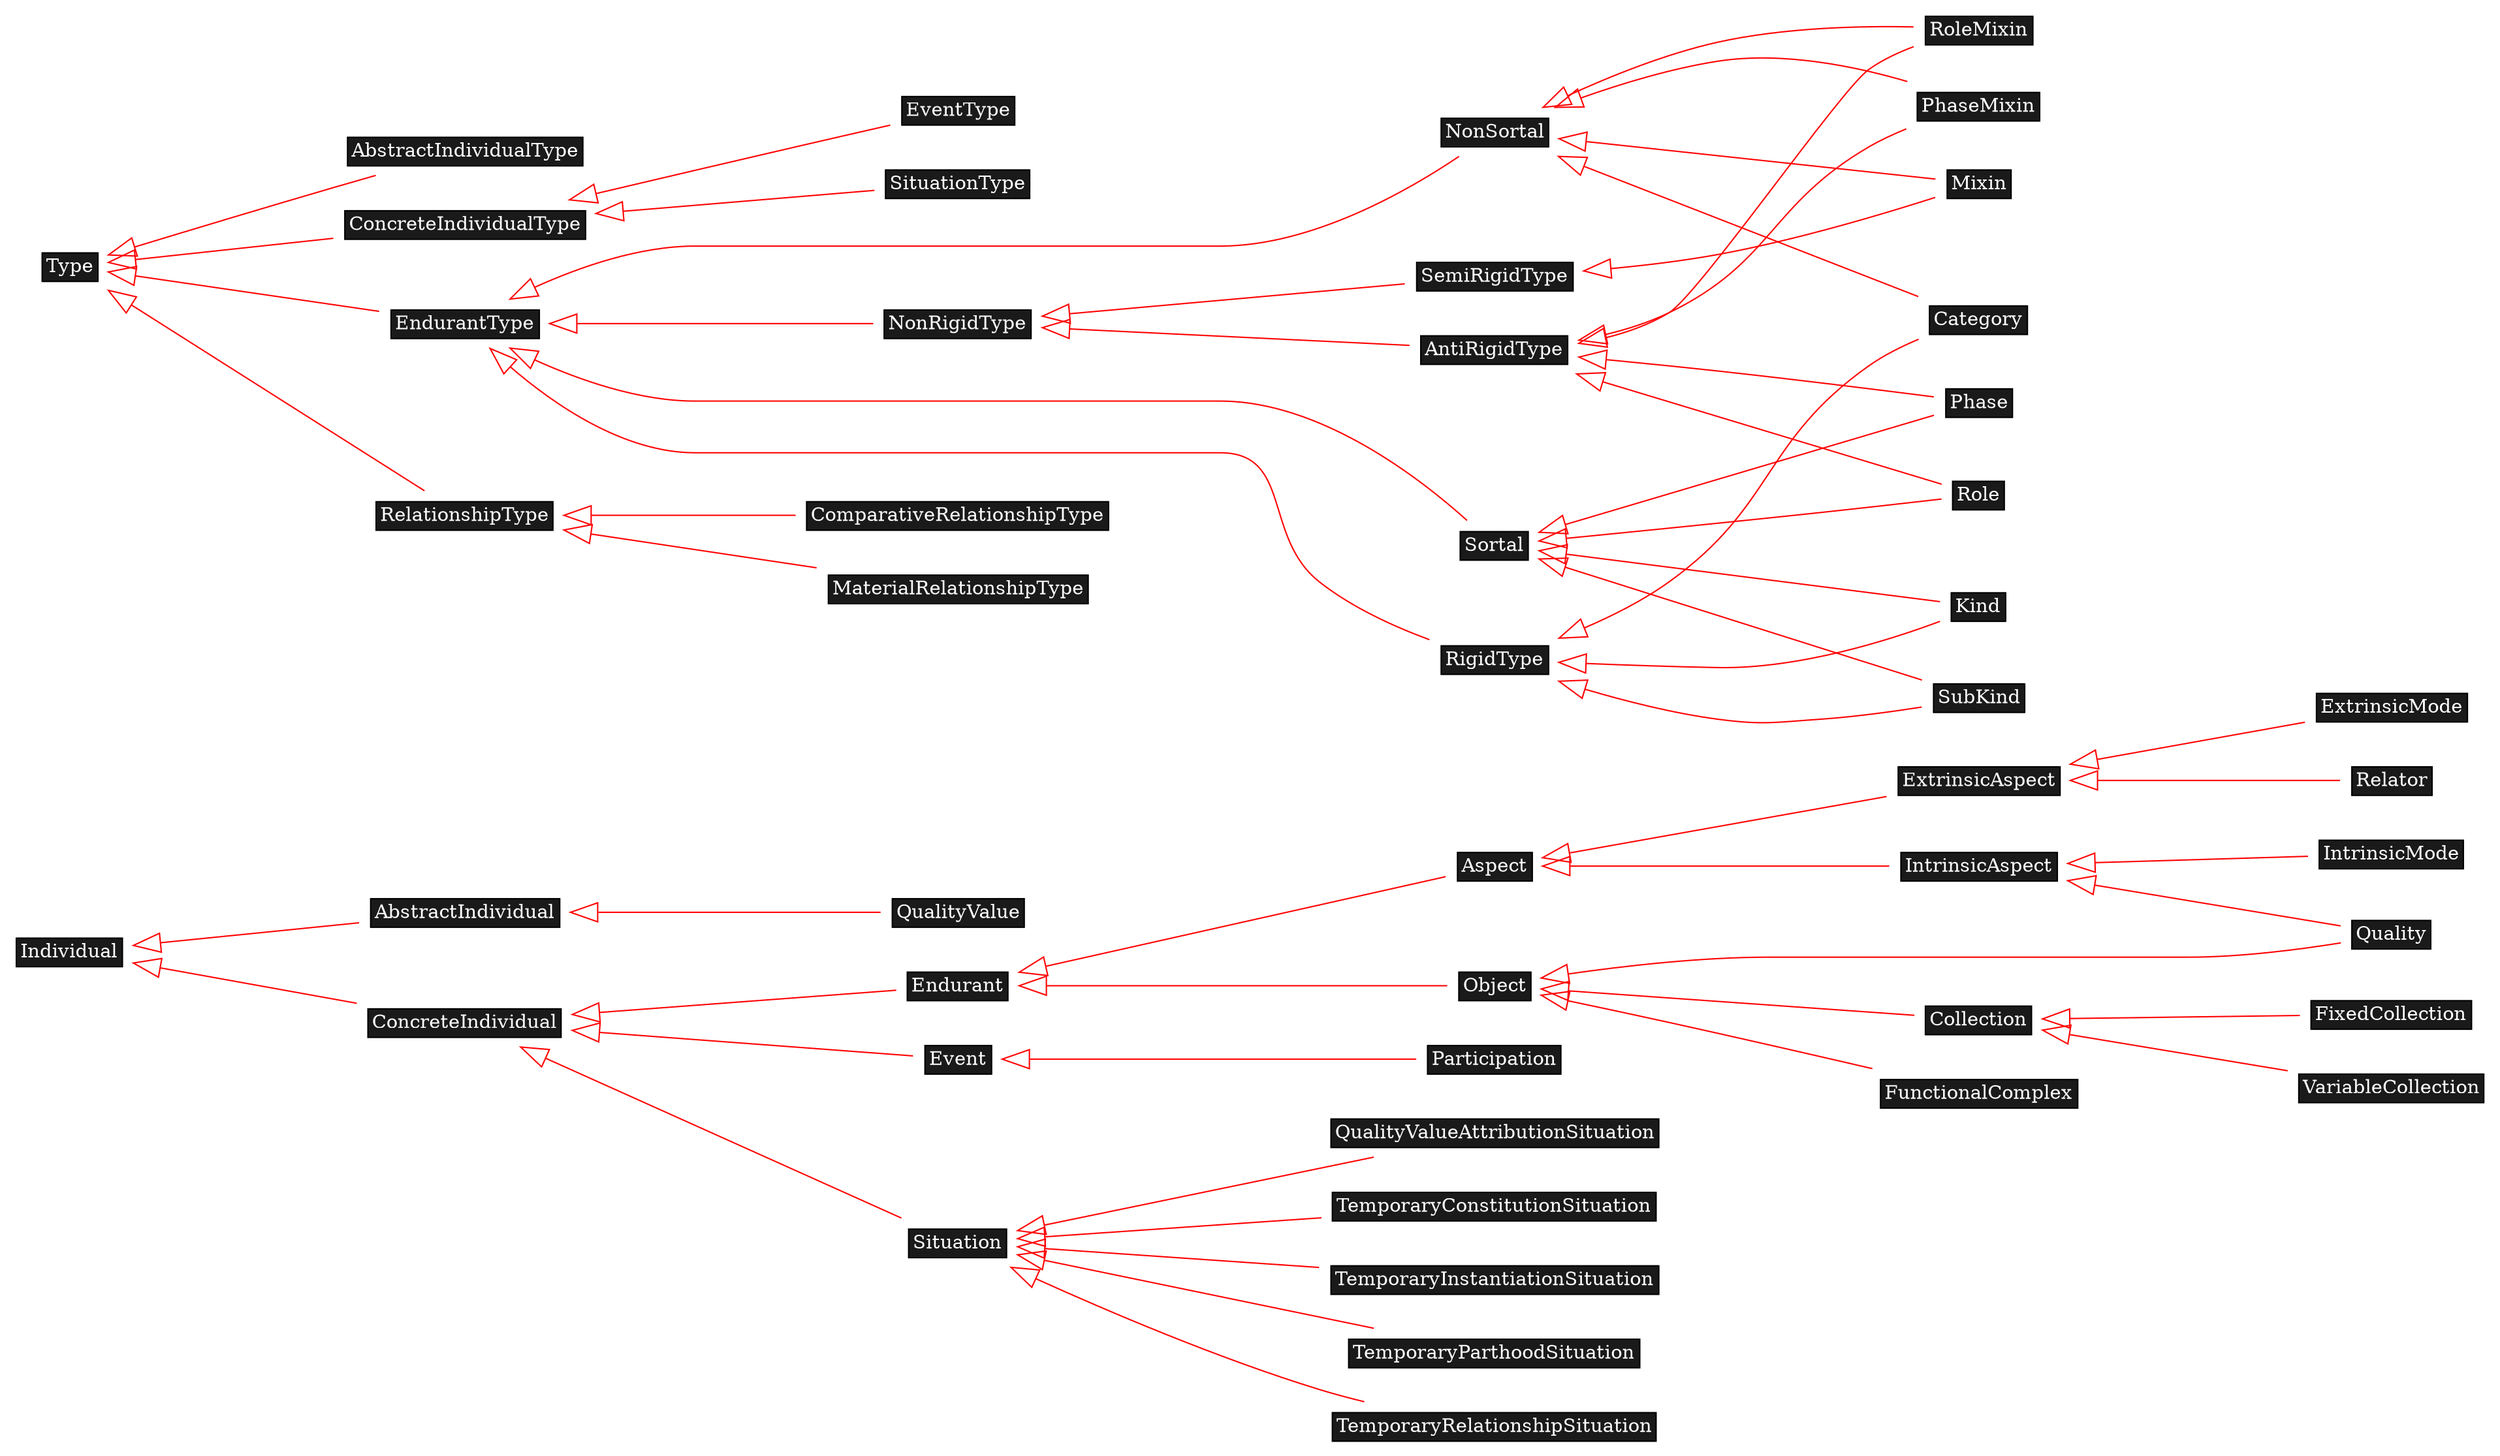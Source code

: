 digraph {
	graph [bgcolor=white,
		rankdir=LR
	];
	node [label="\N"];
	edge [fontsize=11,
		minlen=4
	];
	5856882081075185428	[color=purple,
		label=<<TABLE BGCOLOR="white" COLOR="black" BORDER="0" CELLBORDER="1" CELLSPACING="0"><TR><TD BGCOLOR="gray10" COLOR="black"><FONT COLOR="white">AbstractIndividual</FONT></TD></TR></TABLE>>,
		shape=plaintext];
	3590299170622736379	[color=purple,
		label=<<TABLE BGCOLOR="white" COLOR="black" BORDER="0" CELLBORDER="1" CELLSPACING="0"><TR><TD BGCOLOR="gray10" COLOR="black"><FONT COLOR="white">QualityValue</FONT></TD></TR></TABLE>>,
		shape=plaintext];
	5856882081075185428 -> 3590299170622736379	[arrowsize=2,
		arrowtail=onormal,
		color=red,
		dir=back];
	6160633146359921048	[color=purple,
		label=<<TABLE BGCOLOR="white" COLOR="black" BORDER="0" CELLBORDER="1" CELLSPACING="0"><TR><TD BGCOLOR="gray10" COLOR="black"><FONT COLOR="white">AbstractIndividualType</FONT></TD></TR></TABLE>>,
		shape=plaintext];
	8691271273193143665	[color=purple,
		label=<<TABLE BGCOLOR="white" COLOR="black" BORDER="0" CELLBORDER="1" CELLSPACING="0"><TR><TD BGCOLOR="gray10" COLOR="black"><FONT COLOR="white">AntiRigidType</FONT></TD></TR></TABLE>>,
		shape=plaintext];
	3282696198210124861	[color=purple,
		label=<<TABLE BGCOLOR="white" COLOR="black" BORDER="0" CELLBORDER="1" CELLSPACING="0"><TR><TD BGCOLOR="gray10" COLOR="black"><FONT COLOR="white">Phase</FONT></TD></TR></TABLE>>,
		shape=plaintext];
	8691271273193143665 -> 3282696198210124861	[arrowsize=2,
		arrowtail=onormal,
		color=red,
		dir=back];
	2205619443274748365	[color=purple,
		label=<<TABLE BGCOLOR="white" COLOR="black" BORDER="0" CELLBORDER="1" CELLSPACING="0"><TR><TD BGCOLOR="gray10" COLOR="black"><FONT COLOR="white">PhaseMixin</FONT></TD></TR></TABLE>>,
		shape=plaintext];
	8691271273193143665 -> 2205619443274748365	[arrowsize=2,
		arrowtail=onormal,
		color=red,
		dir=back];
	3671493546891182531	[color=purple,
		label=<<TABLE BGCOLOR="white" COLOR="black" BORDER="0" CELLBORDER="1" CELLSPACING="0"><TR><TD BGCOLOR="gray10" COLOR="black"><FONT COLOR="white">Role</FONT></TD></TR></TABLE>>,
		shape=plaintext];
	8691271273193143665 -> 3671493546891182531	[arrowsize=2,
		arrowtail=onormal,
		color=red,
		dir=back];
	1411714527410712815	[color=purple,
		label=<<TABLE BGCOLOR="white" COLOR="black" BORDER="0" CELLBORDER="1" CELLSPACING="0"><TR><TD BGCOLOR="gray10" COLOR="black"><FONT COLOR="white">RoleMixin</FONT></TD></TR></TABLE>>,
		shape=plaintext];
	8691271273193143665 -> 1411714527410712815	[arrowsize=2,
		arrowtail=onormal,
		color=red,
		dir=back];
	2027021085132007865	[color=purple,
		label=<<TABLE BGCOLOR="white" COLOR="black" BORDER="0" CELLBORDER="1" CELLSPACING="0"><TR><TD BGCOLOR="gray10" COLOR="black"><FONT COLOR="white">Aspect</FONT></TD></TR></TABLE>>,
		shape=plaintext];
	6215809172686331797	[color=purple,
		label=<<TABLE BGCOLOR="white" COLOR="black" BORDER="0" CELLBORDER="1" CELLSPACING="0"><TR><TD BGCOLOR="gray10" COLOR="black"><FONT COLOR="white">ExtrinsicAspect</FONT></TD></TR></TABLE>>,
		shape=plaintext];
	2027021085132007865 -> 6215809172686331797	[arrowsize=2,
		arrowtail=onormal,
		color=red,
		dir=back];
	240060997378797245	[color=purple,
		label=<<TABLE BGCOLOR="white" COLOR="black" BORDER="0" CELLBORDER="1" CELLSPACING="0"><TR><TD BGCOLOR="gray10" COLOR="black"><FONT COLOR="white">IntrinsicAspect</FONT></TD></TR></TABLE>>,
		shape=plaintext];
	2027021085132007865 -> 240060997378797245	[arrowsize=2,
		arrowtail=onormal,
		color=red,
		dir=back];
	7275534580242204871	[color=purple,
		label=<<TABLE BGCOLOR="white" COLOR="black" BORDER="0" CELLBORDER="1" CELLSPACING="0"><TR><TD BGCOLOR="gray10" COLOR="black"><FONT COLOR="white">Category</FONT></TD></TR></TABLE>>,
		shape=plaintext];
	4924602363031977027	[color=purple,
		label=<<TABLE BGCOLOR="white" COLOR="black" BORDER="0" CELLBORDER="1" CELLSPACING="0"><TR><TD BGCOLOR="gray10" COLOR="black"><FONT COLOR="white">Collection</FONT></TD></TR></TABLE>>,
		shape=plaintext];
	6735880787474487548	[color=purple,
		label=<<TABLE BGCOLOR="white" COLOR="black" BORDER="0" CELLBORDER="1" CELLSPACING="0"><TR><TD BGCOLOR="gray10" COLOR="black"><FONT COLOR="white">FixedCollection</FONT></TD></TR></TABLE>>,
		shape=plaintext];
	4924602363031977027 -> 6735880787474487548	[arrowsize=2,
		arrowtail=onormal,
		color=red,
		dir=back];
	7573379776039661269	[color=purple,
		label=<<TABLE BGCOLOR="white" COLOR="black" BORDER="0" CELLBORDER="1" CELLSPACING="0"><TR><TD BGCOLOR="gray10" COLOR="black"><FONT COLOR="white">VariableCollection</FONT></TD></TR></TABLE>>,
		shape=plaintext];
	4924602363031977027 -> 7573379776039661269	[arrowsize=2,
		arrowtail=onormal,
		color=red,
		dir=back];
	2139255808107827119	[color=purple,
		label=<<TABLE BGCOLOR="white" COLOR="black" BORDER="0" CELLBORDER="1" CELLSPACING="0"><TR><TD BGCOLOR="gray10" COLOR="black"><FONT COLOR="white">ComparativeRelationshipType</FONT></TD></TR></TABLE>>,
		shape=plaintext];
	8624874051131411515	[color=purple,
		label=<<TABLE BGCOLOR="white" COLOR="black" BORDER="0" CELLBORDER="1" CELLSPACING="0"><TR><TD BGCOLOR="gray10" COLOR="black"><FONT COLOR="white">ConcreteIndividual</FONT></TD></TR></TABLE>>,
		shape=plaintext];
	2528753729402825468	[color=purple,
		label=<<TABLE BGCOLOR="white" COLOR="black" BORDER="0" CELLBORDER="1" CELLSPACING="0"><TR><TD BGCOLOR="gray10" COLOR="black"><FONT COLOR="white">Endurant</FONT></TD></TR></TABLE>>,
		shape=plaintext];
	8624874051131411515 -> 2528753729402825468	[arrowsize=2,
		arrowtail=onormal,
		color=red,
		dir=back];
	3754214810025567048	[color=purple,
		label=<<TABLE BGCOLOR="white" COLOR="black" BORDER="0" CELLBORDER="1" CELLSPACING="0"><TR><TD BGCOLOR="gray10" COLOR="black"><FONT COLOR="white">Event</FONT></TD></TR></TABLE>>,
		shape=plaintext];
	8624874051131411515 -> 3754214810025567048	[arrowsize=2,
		arrowtail=onormal,
		color=red,
		dir=back];
	1830317527719157972	[color=purple,
		label=<<TABLE BGCOLOR="white" COLOR="black" BORDER="0" CELLBORDER="1" CELLSPACING="0"><TR><TD BGCOLOR="gray10" COLOR="black"><FONT COLOR="white">Situation</FONT></TD></TR></TABLE>>,
		shape=plaintext];
	8624874051131411515 -> 1830317527719157972	[arrowsize=2,
		arrowtail=onormal,
		color=red,
		dir=back];
	7631401457530084391	[color=purple,
		label=<<TABLE BGCOLOR="white" COLOR="black" BORDER="0" CELLBORDER="1" CELLSPACING="0"><TR><TD BGCOLOR="gray10" COLOR="black"><FONT COLOR="white">ConcreteIndividualType</FONT></TD></TR></TABLE>>,
		shape=plaintext];
	6354734839281895276	[color=purple,
		label=<<TABLE BGCOLOR="white" COLOR="black" BORDER="0" CELLBORDER="1" CELLSPACING="0"><TR><TD BGCOLOR="gray10" COLOR="black"><FONT COLOR="white">EventType</FONT></TD></TR></TABLE>>,
		shape=plaintext];
	7631401457530084391 -> 6354734839281895276	[arrowsize=2,
		arrowtail=onormal,
		color=red,
		dir=back];
	8656696001436941488	[color=purple,
		label=<<TABLE BGCOLOR="white" COLOR="black" BORDER="0" CELLBORDER="1" CELLSPACING="0"><TR><TD BGCOLOR="gray10" COLOR="black"><FONT COLOR="white">SituationType</FONT></TD></TR></TABLE>>,
		shape=plaintext];
	7631401457530084391 -> 8656696001436941488	[arrowsize=2,
		arrowtail=onormal,
		color=red,
		dir=back];
	2528753729402825468 -> 2027021085132007865	[arrowsize=2,
		arrowtail=onormal,
		color=red,
		dir=back];
	6888065786974451330	[color=purple,
		label=<<TABLE BGCOLOR="white" COLOR="black" BORDER="0" CELLBORDER="1" CELLSPACING="0"><TR><TD BGCOLOR="gray10" COLOR="black"><FONT COLOR="white">Object</FONT></TD></TR></TABLE>>,
		shape=plaintext];
	2528753729402825468 -> 6888065786974451330	[arrowsize=2,
		arrowtail=onormal,
		color=red,
		dir=back];
	2032858510272552000	[color=purple,
		label=<<TABLE BGCOLOR="white" COLOR="black" BORDER="0" CELLBORDER="1" CELLSPACING="0"><TR><TD BGCOLOR="gray10" COLOR="black"><FONT COLOR="white">EndurantType</FONT></TD></TR></TABLE>>,
		shape=plaintext];
	4433020641696142691	[color=purple,
		label=<<TABLE BGCOLOR="white" COLOR="black" BORDER="0" CELLBORDER="1" CELLSPACING="0"><TR><TD BGCOLOR="gray10" COLOR="black"><FONT COLOR="white">NonRigidType</FONT></TD></TR></TABLE>>,
		shape=plaintext];
	2032858510272552000 -> 4433020641696142691	[arrowsize=2,
		arrowtail=onormal,
		color=red,
		dir=back];
	3432918988779013030	[color=purple,
		label=<<TABLE BGCOLOR="white" COLOR="black" BORDER="0" CELLBORDER="1" CELLSPACING="0"><TR><TD BGCOLOR="gray10" COLOR="black"><FONT COLOR="white">NonSortal</FONT></TD></TR></TABLE>>,
		shape=plaintext];
	2032858510272552000 -> 3432918988779013030	[arrowsize=2,
		arrowtail=onormal,
		color=red,
		dir=back];
	4569289030238359203	[color=purple,
		label=<<TABLE BGCOLOR="white" COLOR="black" BORDER="0" CELLBORDER="1" CELLSPACING="0"><TR><TD BGCOLOR="gray10" COLOR="black"><FONT COLOR="white">RigidType</FONT></TD></TR></TABLE>>,
		shape=plaintext];
	2032858510272552000 -> 4569289030238359203	[arrowsize=2,
		arrowtail=onormal,
		color=red,
		dir=back];
	8443085690483348736	[color=purple,
		label=<<TABLE BGCOLOR="white" COLOR="black" BORDER="0" CELLBORDER="1" CELLSPACING="0"><TR><TD BGCOLOR="gray10" COLOR="black"><FONT COLOR="white">Sortal</FONT></TD></TR></TABLE>>,
		shape=plaintext];
	2032858510272552000 -> 8443085690483348736	[arrowsize=2,
		arrowtail=onormal,
		color=red,
		dir=back];
	7726681558319699387	[color=purple,
		label=<<TABLE BGCOLOR="white" COLOR="black" BORDER="0" CELLBORDER="1" CELLSPACING="0"><TR><TD BGCOLOR="gray10" COLOR="black"><FONT COLOR="white">Participation</FONT></TD></TR></TABLE>>,
		shape=plaintext];
	3754214810025567048 -> 7726681558319699387	[arrowsize=2,
		arrowtail=onormal,
		color=red,
		dir=back];
	6844407651428227754	[color=purple,
		label=<<TABLE BGCOLOR="white" COLOR="black" BORDER="0" CELLBORDER="1" CELLSPACING="0"><TR><TD BGCOLOR="gray10" COLOR="black"><FONT COLOR="white">ExtrinsicMode</FONT></TD></TR></TABLE>>,
		shape=plaintext];
	6215809172686331797 -> 6844407651428227754	[arrowsize=2,
		arrowtail=onormal,
		color=red,
		dir=back];
	7534701634939362697	[color=purple,
		label=<<TABLE BGCOLOR="white" COLOR="black" BORDER="0" CELLBORDER="1" CELLSPACING="0"><TR><TD BGCOLOR="gray10" COLOR="black"><FONT COLOR="white">Relator</FONT></TD></TR></TABLE>>,
		shape=plaintext];
	6215809172686331797 -> 7534701634939362697	[arrowsize=2,
		arrowtail=onormal,
		color=red,
		dir=back];
	793838591969655023	[color=purple,
		label=<<TABLE BGCOLOR="white" COLOR="black" BORDER="0" CELLBORDER="1" CELLSPACING="0"><TR><TD BGCOLOR="gray10" COLOR="black"><FONT COLOR="white">FunctionalComplex</FONT></TD></TR></TABLE>>,
		shape=plaintext];
	7312878420055880438	[color=purple,
		label=<<TABLE BGCOLOR="white" COLOR="black" BORDER="0" CELLBORDER="1" CELLSPACING="0"><TR><TD BGCOLOR="gray10" COLOR="black"><FONT COLOR="white">Individual</FONT></TD></TR></TABLE>>,
		shape=plaintext];
	7312878420055880438 -> 5856882081075185428	[arrowsize=2,
		arrowtail=onormal,
		color=red,
		dir=back];
	7312878420055880438 -> 8624874051131411515	[arrowsize=2,
		arrowtail=onormal,
		color=red,
		dir=back];
	8461073427098279936	[color=purple,
		label=<<TABLE BGCOLOR="white" COLOR="black" BORDER="0" CELLBORDER="1" CELLSPACING="0"><TR><TD BGCOLOR="gray10" COLOR="black"><FONT COLOR="white">IntrinsicMode</FONT></TD></TR></TABLE>>,
		shape=plaintext];
	240060997378797245 -> 8461073427098279936	[arrowsize=2,
		arrowtail=onormal,
		color=red,
		dir=back];
	1059331366262569215	[color=purple,
		label=<<TABLE BGCOLOR="white" COLOR="black" BORDER="0" CELLBORDER="1" CELLSPACING="0"><TR><TD BGCOLOR="gray10" COLOR="black"><FONT COLOR="white">Quality</FONT></TD></TR></TABLE>>,
		shape=plaintext];
	240060997378797245 -> 1059331366262569215	[arrowsize=2,
		arrowtail=onormal,
		color=red,
		dir=back];
	9081173375415102099	[color=purple,
		label=<<TABLE BGCOLOR="white" COLOR="black" BORDER="0" CELLBORDER="1" CELLSPACING="0"><TR><TD BGCOLOR="gray10" COLOR="black"><FONT COLOR="white">Kind</FONT></TD></TR></TABLE>>,
		shape=plaintext];
	7223024499978500956	[color=purple,
		label=<<TABLE BGCOLOR="white" COLOR="black" BORDER="0" CELLBORDER="1" CELLSPACING="0"><TR><TD BGCOLOR="gray10" COLOR="black"><FONT COLOR="white">MaterialRelationshipType</FONT></TD></TR></TABLE>>,
		shape=plaintext];
	1178638273940423197	[color=purple,
		label=<<TABLE BGCOLOR="white" COLOR="black" BORDER="0" CELLBORDER="1" CELLSPACING="0"><TR><TD BGCOLOR="gray10" COLOR="black"><FONT COLOR="white">Mixin</FONT></TD></TR></TABLE>>,
		shape=plaintext];
	4433020641696142691 -> 8691271273193143665	[arrowsize=2,
		arrowtail=onormal,
		color=red,
		dir=back];
	2244975618070240233	[color=purple,
		label=<<TABLE BGCOLOR="white" COLOR="black" BORDER="0" CELLBORDER="1" CELLSPACING="0"><TR><TD BGCOLOR="gray10" COLOR="black"><FONT COLOR="white">SemiRigidType</FONT></TD></TR></TABLE>>,
		shape=plaintext];
	4433020641696142691 -> 2244975618070240233	[arrowsize=2,
		arrowtail=onormal,
		color=red,
		dir=back];
	3432918988779013030 -> 7275534580242204871	[arrowsize=2,
		arrowtail=onormal,
		color=red,
		dir=back];
	3432918988779013030 -> 1178638273940423197	[arrowsize=2,
		arrowtail=onormal,
		color=red,
		dir=back];
	3432918988779013030 -> 2205619443274748365	[arrowsize=2,
		arrowtail=onormal,
		color=red,
		dir=back];
	3432918988779013030 -> 1411714527410712815	[arrowsize=2,
		arrowtail=onormal,
		color=red,
		dir=back];
	6888065786974451330 -> 4924602363031977027	[arrowsize=2,
		arrowtail=onormal,
		color=red,
		dir=back];
	6888065786974451330 -> 793838591969655023	[arrowsize=2,
		arrowtail=onormal,
		color=red,
		dir=back];
	6888065786974451330 -> 1059331366262569215	[arrowsize=2,
		arrowtail=onormal,
		color=red,
		dir=back];
	4627941666655405534	[color=purple,
		label=<<TABLE BGCOLOR="white" COLOR="black" BORDER="0" CELLBORDER="1" CELLSPACING="0"><TR><TD BGCOLOR="gray10" COLOR="black"><FONT COLOR="white">QualityValueAttributionSituation</FONT></TD></TR></TABLE>>,
		shape=plaintext];
	2262730913176630753	[color=purple,
		label=<<TABLE BGCOLOR="white" COLOR="black" BORDER="0" CELLBORDER="1" CELLSPACING="0"><TR><TD BGCOLOR="gray10" COLOR="black"><FONT COLOR="white">RelationshipType</FONT></TD></TR></TABLE>>,
		shape=plaintext];
	2262730913176630753 -> 2139255808107827119	[arrowsize=2,
		arrowtail=onormal,
		color=red,
		dir=back];
	2262730913176630753 -> 7223024499978500956	[arrowsize=2,
		arrowtail=onormal,
		color=red,
		dir=back];
	4569289030238359203 -> 7275534580242204871	[arrowsize=2,
		arrowtail=onormal,
		color=red,
		dir=back];
	4569289030238359203 -> 9081173375415102099	[arrowsize=2,
		arrowtail=onormal,
		color=red,
		dir=back];
	680534911429263166	[color=purple,
		label=<<TABLE BGCOLOR="white" COLOR="black" BORDER="0" CELLBORDER="1" CELLSPACING="0"><TR><TD BGCOLOR="gray10" COLOR="black"><FONT COLOR="white">SubKind</FONT></TD></TR></TABLE>>,
		shape=plaintext];
	4569289030238359203 -> 680534911429263166	[arrowsize=2,
		arrowtail=onormal,
		color=red,
		dir=back];
	2244975618070240233 -> 1178638273940423197	[arrowsize=2,
		arrowtail=onormal,
		color=red,
		dir=back];
	1830317527719157972 -> 4627941666655405534	[arrowsize=2,
		arrowtail=onormal,
		color=red,
		dir=back];
	2404125265116599071	[color=purple,
		label=<<TABLE BGCOLOR="white" COLOR="black" BORDER="0" CELLBORDER="1" CELLSPACING="0"><TR><TD BGCOLOR="gray10" COLOR="black"><FONT COLOR="white">TemporaryConstitutionSituation</FONT></TD></TR></TABLE>>,
		shape=plaintext];
	1830317527719157972 -> 2404125265116599071	[arrowsize=2,
		arrowtail=onormal,
		color=red,
		dir=back];
	9149940379336442562	[color=purple,
		label=<<TABLE BGCOLOR="white" COLOR="black" BORDER="0" CELLBORDER="1" CELLSPACING="0"><TR><TD BGCOLOR="gray10" COLOR="black"><FONT COLOR="white">TemporaryInstantiationSituation</FONT></TD></TR></TABLE>>,
		shape=plaintext];
	1830317527719157972 -> 9149940379336442562	[arrowsize=2,
		arrowtail=onormal,
		color=red,
		dir=back];
	6788476959011403581	[color=purple,
		label=<<TABLE BGCOLOR="white" COLOR="black" BORDER="0" CELLBORDER="1" CELLSPACING="0"><TR><TD BGCOLOR="gray10" COLOR="black"><FONT COLOR="white">TemporaryParthoodSituation</FONT></TD></TR></TABLE>>,
		shape=plaintext];
	1830317527719157972 -> 6788476959011403581	[arrowsize=2,
		arrowtail=onormal,
		color=red,
		dir=back];
	3617637615697790862	[color=purple,
		label=<<TABLE BGCOLOR="white" COLOR="black" BORDER="0" CELLBORDER="1" CELLSPACING="0"><TR><TD BGCOLOR="gray10" COLOR="black"><FONT COLOR="white">TemporaryRelationshipSituation</FONT></TD></TR></TABLE>>,
		shape=plaintext];
	1830317527719157972 -> 3617637615697790862	[arrowsize=2,
		arrowtail=onormal,
		color=red,
		dir=back];
	8443085690483348736 -> 9081173375415102099	[arrowsize=2,
		arrowtail=onormal,
		color=red,
		dir=back];
	8443085690483348736 -> 3282696198210124861	[arrowsize=2,
		arrowtail=onormal,
		color=red,
		dir=back];
	8443085690483348736 -> 3671493546891182531	[arrowsize=2,
		arrowtail=onormal,
		color=red,
		dir=back];
	8443085690483348736 -> 680534911429263166	[arrowsize=2,
		arrowtail=onormal,
		color=red,
		dir=back];
	4998300756583751	[color=purple,
		label=<<TABLE BGCOLOR="white" COLOR="black" BORDER="0" CELLBORDER="1" CELLSPACING="0"><TR><TD BGCOLOR="gray10" COLOR="black"><FONT COLOR="white">Type</FONT></TD></TR></TABLE>>,
		shape=plaintext];
	4998300756583751 -> 6160633146359921048	[arrowsize=2,
		arrowtail=onormal,
		color=red,
		dir=back];
	4998300756583751 -> 7631401457530084391	[arrowsize=2,
		arrowtail=onormal,
		color=red,
		dir=back];
	4998300756583751 -> 2032858510272552000	[arrowsize=2,
		arrowtail=onormal,
		color=red,
		dir=back];
	4998300756583751 -> 2262730913176630753	[arrowsize=2,
		arrowtail=onormal,
		color=red,
		dir=back];
}

